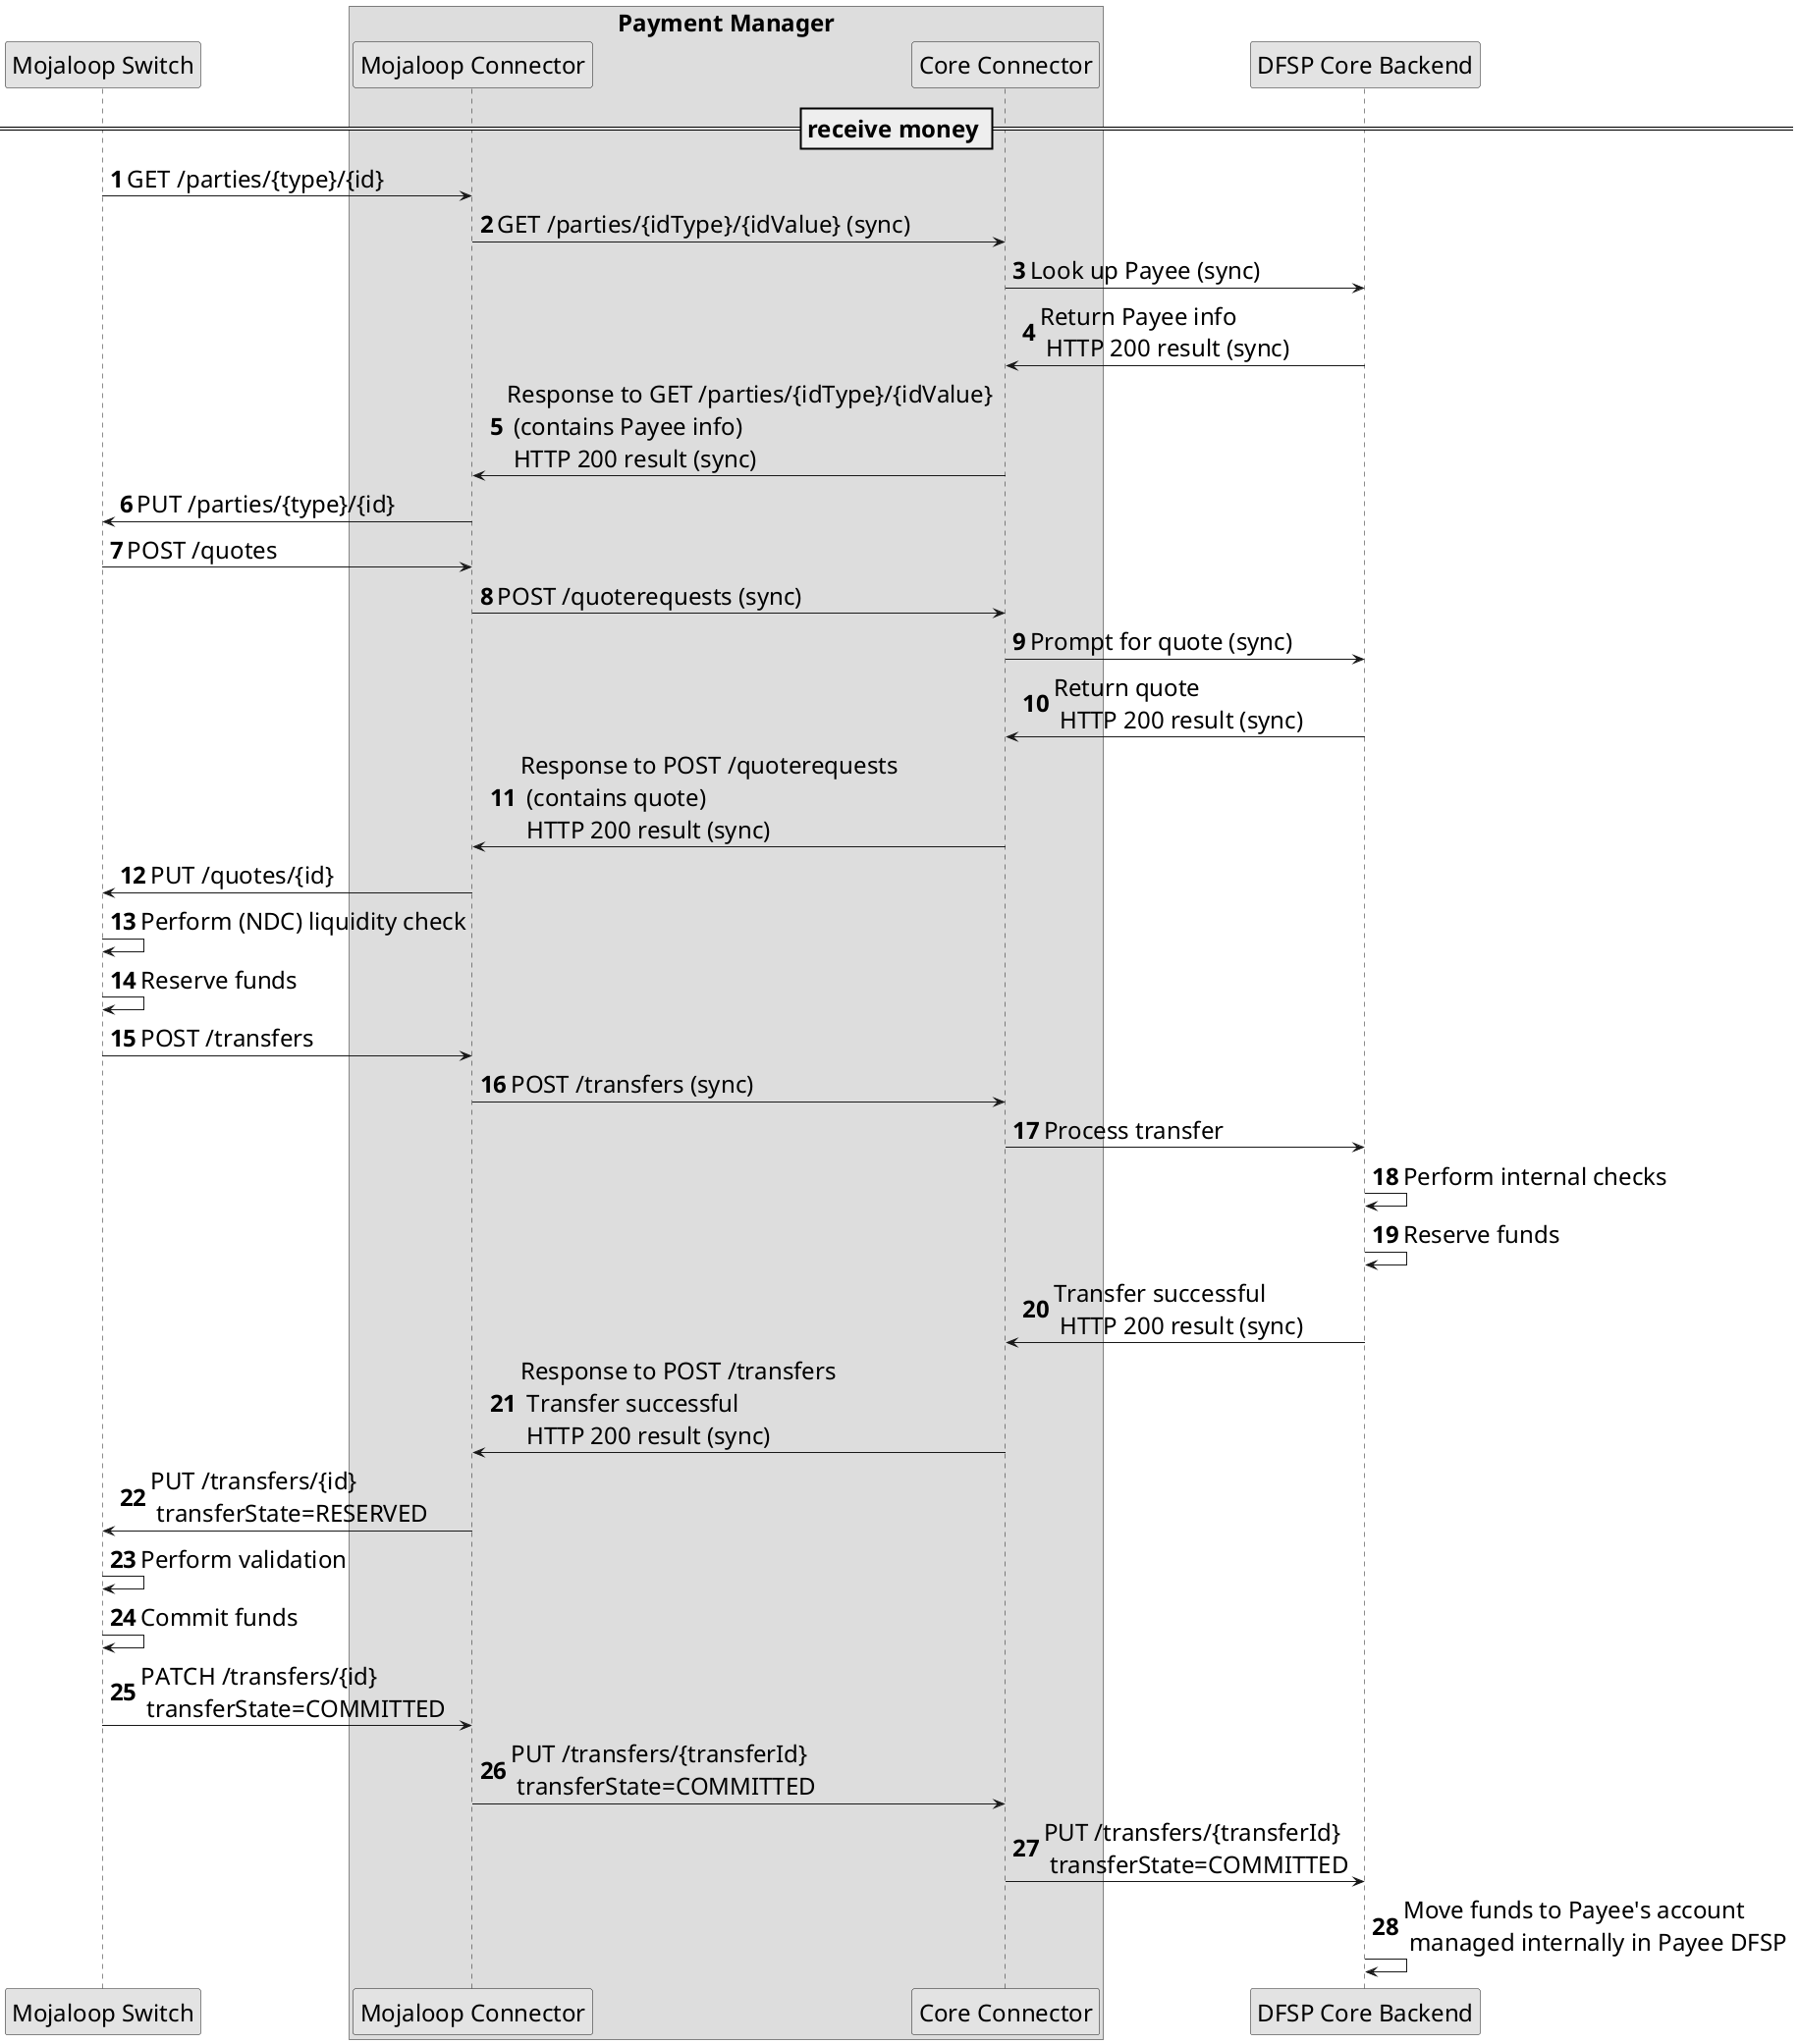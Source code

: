 @startuml
autonumber
skinparam activityFontSize 4
skinparam activityDiamondFontSize 30
skinparam activityArrowFontSize 24
skinparam defaultFontSize 24
skinparam noteFontSize 24
skinparam monochrome true

participant "Mojaloop Switch" as sw

box Payment Manager
participant "Mojaloop Connector" as sib
participant "Core Connector" as cc
end box
  
participant "DFSP Core Backend" as backend


== receive money ==

    sw -> sib: GET /parties/{type}/{id}
    sib -> cc: GET /parties/{idType}/{idValue} (sync)
    cc -> backend: Look up Payee (sync)
    backend -> cc: Return Payee info \n HTTP 200 result (sync)
    cc -> sib: Response to GET /parties/{idType}/{idValue} \n (contains Payee info) \n HTTP 200 result (sync)
    sib -> sw: PUT /parties/{type}/{id}
    sw -> sib: POST /quotes
    sib -> cc: POST /quoterequests (sync)
    cc -> backend: Prompt for quote (sync)
    backend -> cc: Return quote \n HTTP 200 result (sync)
    cc -> sib: Response to POST /quoterequests \n (contains quote) \n HTTP 200 result (sync)
    sib -> sw: PUT /quotes/{id}
    sw -> sw: Perform (NDC) liquidity check
    sw -> sw: Reserve funds
    sw -> sib: POST /transfers
    sib -> cc: POST /transfers (sync)
    cc -> backend: Process transfer
    backend -> backend: Perform internal checks
    backend -> backend: Reserve funds
    backend -> cc: Transfer successful \n HTTP 200 result (sync)
    cc -> sib: Response to POST /transfers \n Transfer successful \n HTTP 200 result (sync)
    sib -> sw: PUT /transfers/{id} \n transferState=RESERVED
    sw -> sw: Perform validation
    sw -> sw: Commit funds
    sw -> sib: PATCH /transfers/{id} \n transferState=COMMITTED
    sib -> cc: PUT /transfers/{transferId} \n transferState=COMMITTED
    cc -> backend: PUT /transfers/{transferId} \n transferState=COMMITTED
    backend -> backend: Move funds to Payee's account \n managed internally in Payee DFSP

@enduml